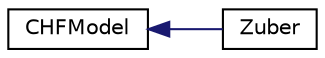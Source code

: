 digraph "Graphical Class Hierarchy"
{
  bgcolor="transparent";
  edge [fontname="Helvetica",fontsize="10",labelfontname="Helvetica",labelfontsize="10"];
  node [fontname="Helvetica",fontsize="10",shape=record];
  rankdir="LR";
  Node1 [label="CHFModel",height=0.2,width=0.4,color="black",URL="$classFoam_1_1wallBoilingModels_1_1CHFModel.html",tooltip="Base class for nucleation site density models. "];
  Node1 -> Node2 [dir="back",color="midnightblue",fontsize="10",style="solid",fontname="Helvetica"];
  Node2 [label="Zuber",height=0.2,width=0.4,color="black",URL="$classFoam_1_1wallBoilingModels_1_1CHFModels_1_1Zuber.html"];
}
